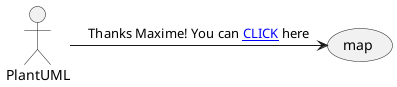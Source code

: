 {
  "sha1": "puigsl7je6ugdr9pu4o3cd9rdzzdv9h",
  "insertion": {
    "when": "2024-06-04T17:28:41.727Z",
    "user": "plantuml@gmail.com"
  }
}
@startuml
actor PlantUML
usecase (map)
PlantUML -> map : Thanks Maxime! You can [[http://www.google.com CLICK]] here
@enduml
